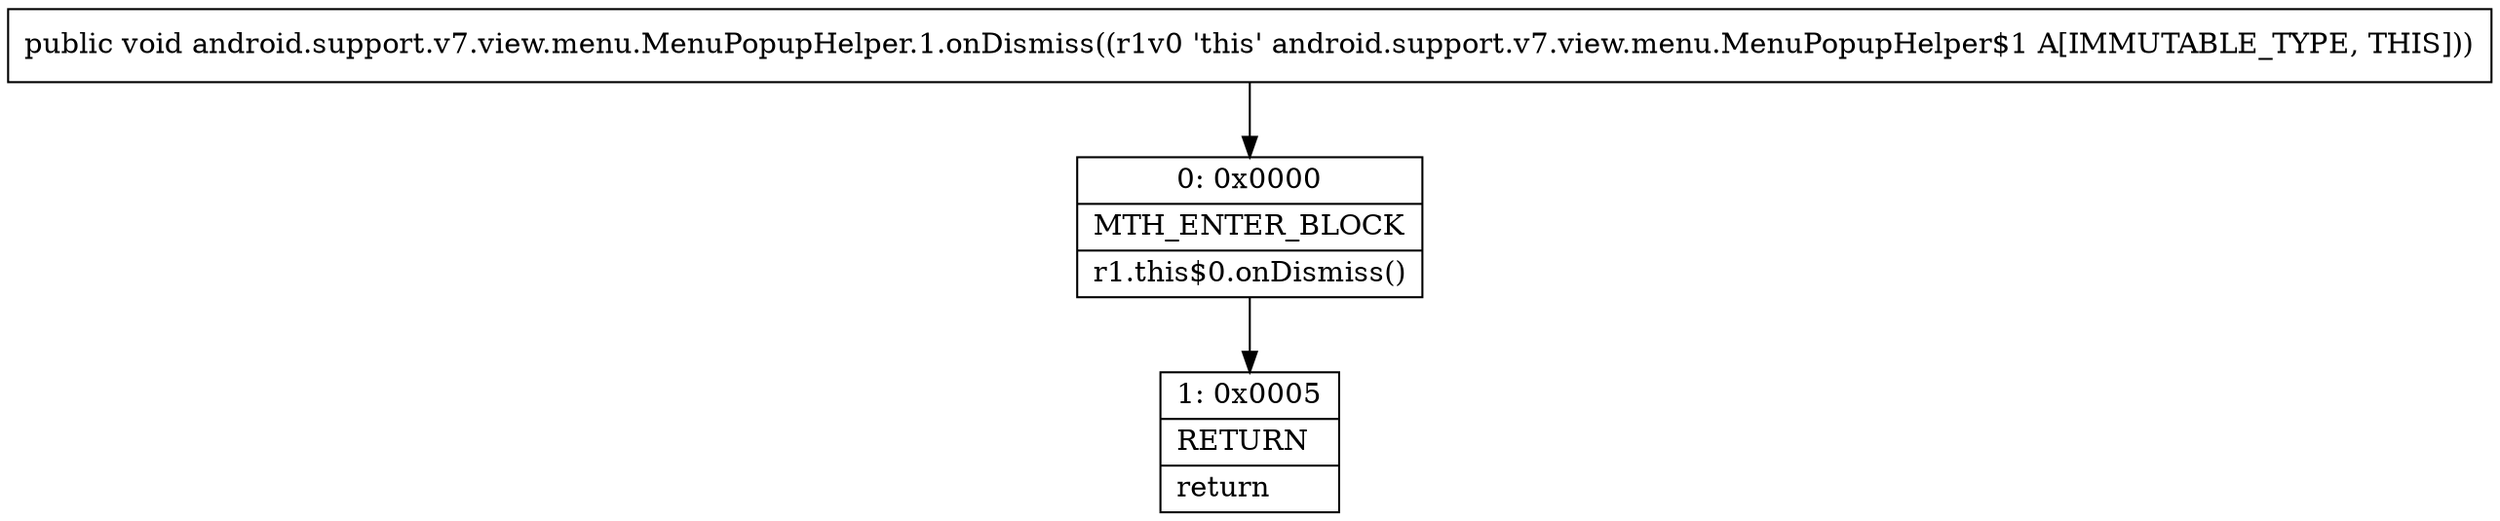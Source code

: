 digraph "CFG forandroid.support.v7.view.menu.MenuPopupHelper.1.onDismiss()V" {
Node_0 [shape=record,label="{0\:\ 0x0000|MTH_ENTER_BLOCK\l|r1.this$0.onDismiss()\l}"];
Node_1 [shape=record,label="{1\:\ 0x0005|RETURN\l|return\l}"];
MethodNode[shape=record,label="{public void android.support.v7.view.menu.MenuPopupHelper.1.onDismiss((r1v0 'this' android.support.v7.view.menu.MenuPopupHelper$1 A[IMMUTABLE_TYPE, THIS])) }"];
MethodNode -> Node_0;
Node_0 -> Node_1;
}

